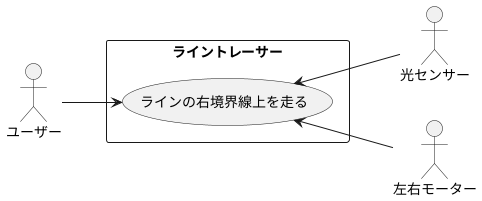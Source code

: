 @startuml ライトレーサー
left to right direction
actor ユーザー as us
actor 光センサー as li
actor 左右モーター  as lf
rectangle ライントレーサー {
    usecase ラインの右境界線上を走る
}
us --> ラインの右境界線上を走る
ラインの右境界線上を走る <-- li
ラインの右境界線上を走る <-- lf
@enduml